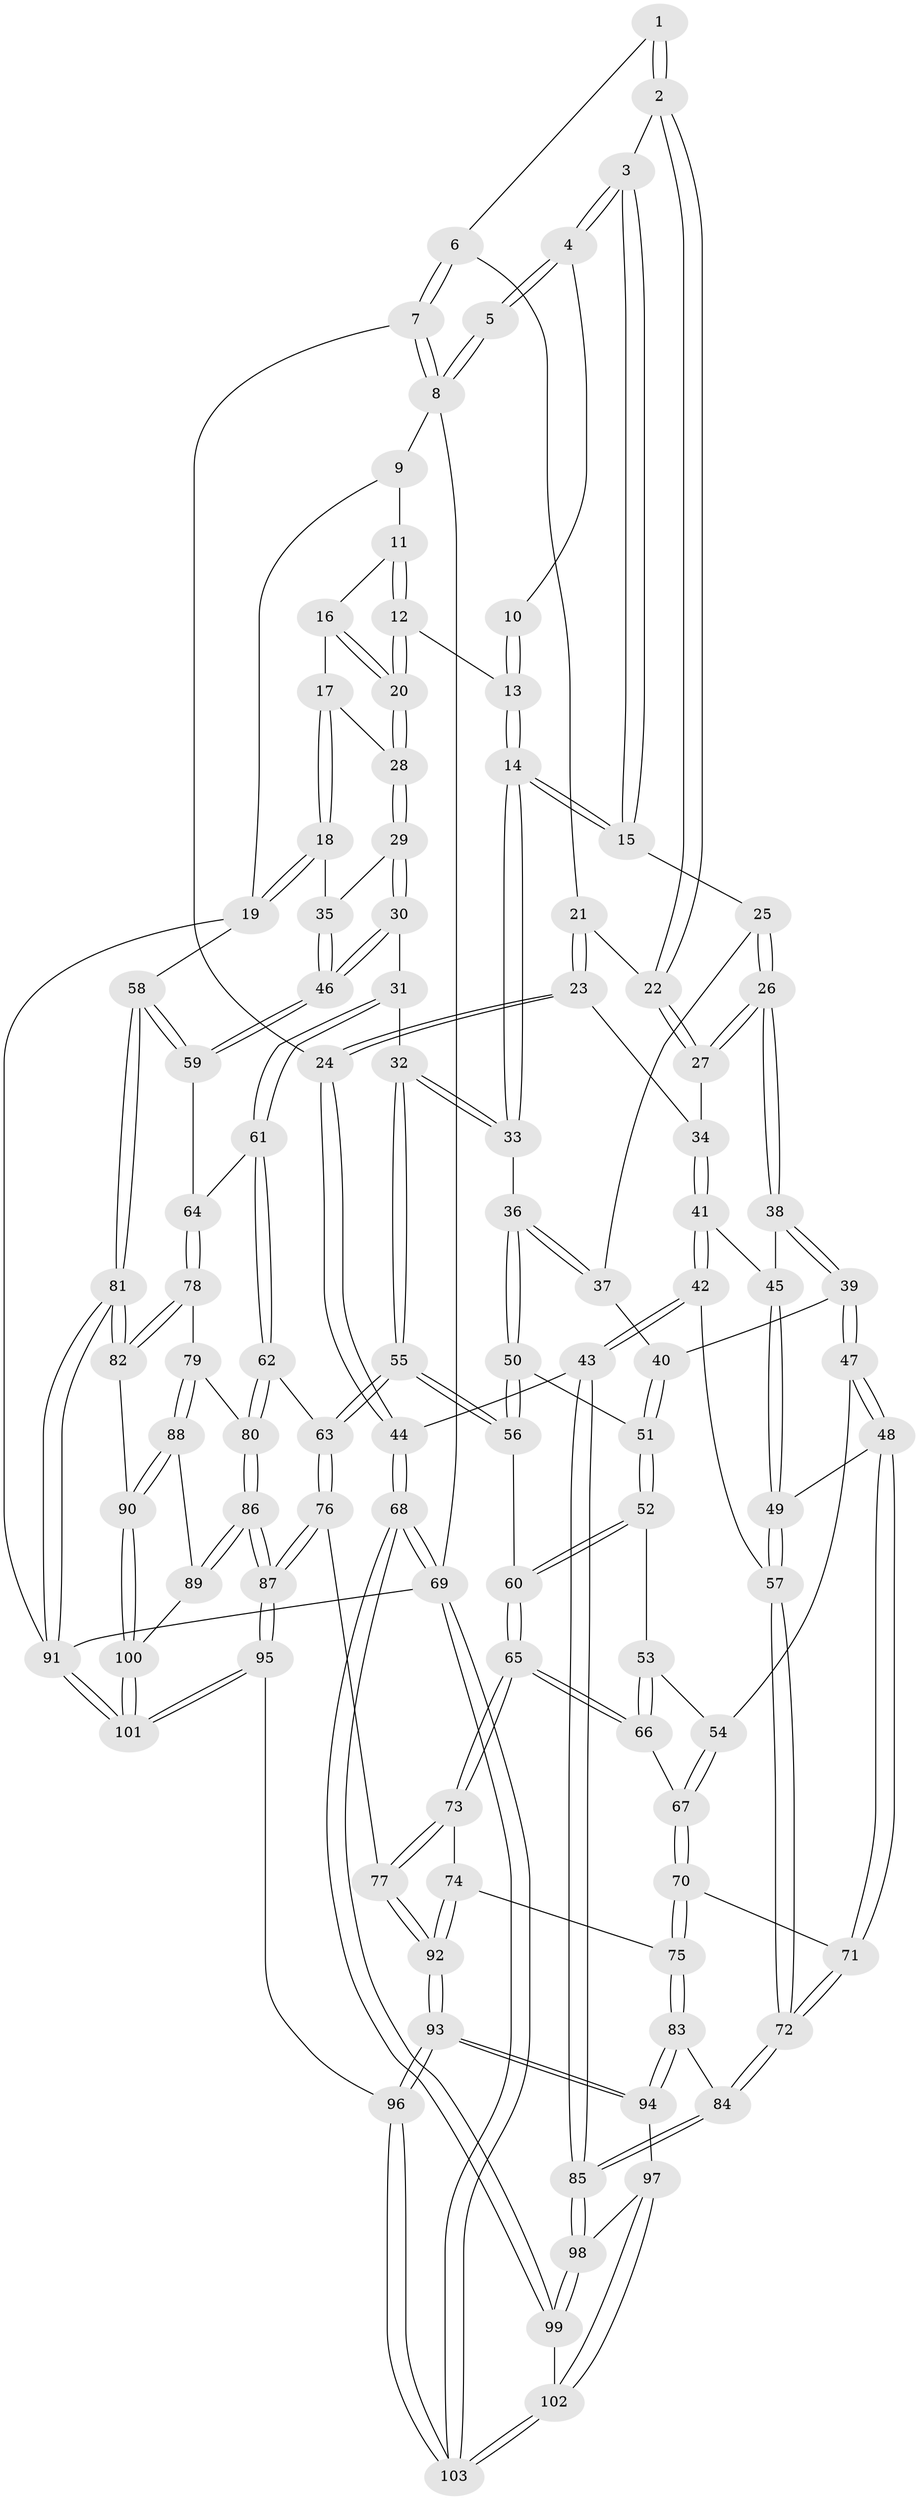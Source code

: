 // Generated by graph-tools (version 1.1) at 2025/03/03/09/25 03:03:27]
// undirected, 103 vertices, 254 edges
graph export_dot {
graph [start="1"]
  node [color=gray90,style=filled];
  1 [pos="+0+0"];
  2 [pos="+0.23023766394370798+0.13708464350455732"];
  3 [pos="+0.3751478382756349+0.06708928830946147"];
  4 [pos="+0.45009116764652446+0"];
  5 [pos="+0+0"];
  6 [pos="+0.09783888066224268+0.12316236772050752"];
  7 [pos="+0+0.13321684704738795"];
  8 [pos="+0+0"];
  9 [pos="+0.7856021502104482+0"];
  10 [pos="+0.5555969463513916+0"];
  11 [pos="+0.8593470519937829+0.042949866280040494"];
  12 [pos="+0.7563368184632007+0.1681767614206055"];
  13 [pos="+0.6736211521556753+0.15572316341417347"];
  14 [pos="+0.5782479229078714+0.2550143779327333"];
  15 [pos="+0.45114214136730096+0.21982841764306138"];
  16 [pos="+0.9379744802374684+0.09680143944713161"];
  17 [pos="+1+0.15119551493543565"];
  18 [pos="+1+0.19086159468977337"];
  19 [pos="+1+0.18968299307335074"];
  20 [pos="+0.8086301272568442+0.2420647251166544"];
  21 [pos="+0.1309908214685181+0.15218189478417804"];
  22 [pos="+0.2067563034979834+0.15648847505571975"];
  23 [pos="+0.02337538690429783+0.2755226913398902"];
  24 [pos="+0+0.2856206425559669"];
  25 [pos="+0.430810956043562+0.253267224236247"];
  26 [pos="+0.2477709093745876+0.334374444864523"];
  27 [pos="+0.22130046621921765+0.2999681128341674"];
  28 [pos="+0.8180434011546057+0.25911114985359357"];
  29 [pos="+0.8199726101600882+0.30339431853244403"];
  30 [pos="+0.7793220667270155+0.3984930045188603"];
  31 [pos="+0.7473673789989463+0.41285535380578936"];
  32 [pos="+0.7221494018707644+0.4144884974922315"];
  33 [pos="+0.623991607104328+0.3677503484574666"];
  34 [pos="+0.08459336514392655+0.32895164342409533"];
  35 [pos="+0.9904257838930552+0.3135028051457975"];
  36 [pos="+0.5509868866082621+0.4255472037532977"];
  37 [pos="+0.42588075066287256+0.31992278831101134"];
  38 [pos="+0.24823645139821227+0.3385899706121702"];
  39 [pos="+0.3261977699387322+0.415614503491967"];
  40 [pos="+0.40316779951712434+0.4074140127320358"];
  41 [pos="+0.09048386658911603+0.43929309176613024"];
  42 [pos="+0.015798608170292727+0.5546374165749562"];
  43 [pos="+0+0.5624271530464693"];
  44 [pos="+0+0.567934904194802"];
  45 [pos="+0.20079535406539487+0.4110731980020959"];
  46 [pos="+0.90523611945864+0.4618665034715044"];
  47 [pos="+0.2966717353167926+0.516957198460662"];
  48 [pos="+0.27740976247037646+0.5260327641370596"];
  49 [pos="+0.22567172700972615+0.4878336247073882"];
  50 [pos="+0.5419574417651076+0.435346395960402"];
  51 [pos="+0.4513109651182376+0.46121405136549526"];
  52 [pos="+0.4484982788458894+0.4709934772459676"];
  53 [pos="+0.36916094133704547+0.5336809473085761"];
  54 [pos="+0.32580309714536915+0.5266222020402888"];
  55 [pos="+0.6303381454648322+0.6030096043948313"];
  56 [pos="+0.5765460165971605+0.5841044107259573"];
  57 [pos="+0.02303859192508484+0.5571645088040764"];
  58 [pos="+1+0.5422594392286103"];
  59 [pos="+0.9799615604675801+0.5473285484228071"];
  60 [pos="+0.492656737040741+0.5999946323943817"];
  61 [pos="+0.7903822609953403+0.5874764563430341"];
  62 [pos="+0.7453670759895633+0.6739664065859203"];
  63 [pos="+0.6528733037832011+0.6417913507253185"];
  64 [pos="+0.9773237499223794+0.5499944677858327"];
  65 [pos="+0.4660567929999224+0.6262180944868787"];
  66 [pos="+0.3923075233390127+0.5782438391480529"];
  67 [pos="+0.3454541324762654+0.6210012586507012"];
  68 [pos="+0+0.8779040498921565"];
  69 [pos="+0+1"];
  70 [pos="+0.3253301413510568+0.6568642875347438"];
  71 [pos="+0.24073259973622438+0.6089506489926124"];
  72 [pos="+0.17147185171091128+0.6426316300991667"];
  73 [pos="+0.44213038115505937+0.7081688865515229"];
  74 [pos="+0.4128018858851284+0.7251491511193694"];
  75 [pos="+0.37160470784578004+0.7247076907533339"];
  76 [pos="+0.5768185695363371+0.7472396142639232"];
  77 [pos="+0.5525165793860438+0.7529131641396213"];
  78 [pos="+0.945084891957023+0.6121445477474313"];
  79 [pos="+0.8618869402976589+0.7111890537058574"];
  80 [pos="+0.7460826557220748+0.6749583473558397"];
  81 [pos="+1+0.8325877333833586"];
  82 [pos="+1+0.8124911677921419"];
  83 [pos="+0.31337314611662725+0.7693904713072054"];
  84 [pos="+0.18177126800963672+0.7214647292884313"];
  85 [pos="+0.11791391302674002+0.8317405957052715"];
  86 [pos="+0.7145912749949632+0.8599793332987343"];
  87 [pos="+0.7029862837889499+0.8771072503552665"];
  88 [pos="+0.8894030113242377+0.7736463231061802"];
  89 [pos="+0.7727741759271026+0.8388731129716415"];
  90 [pos="+0.9456476363640963+0.8199983807728002"];
  91 [pos="+1+1"];
  92 [pos="+0.47520384792467224+1"];
  93 [pos="+0.47388560624716414+1"];
  94 [pos="+0.2855003277954265+0.9115957598047226"];
  95 [pos="+0.658411134845813+1"];
  96 [pos="+0.4979306277163247+1"];
  97 [pos="+0.16264605527307843+0.8912937448962182"];
  98 [pos="+0.11670743711274593+0.8358068130771211"];
  99 [pos="+0+0.8746978085218666"];
  100 [pos="+0.9110061727616321+0.8834875969177827"];
  101 [pos="+0.7718980003288368+1"];
  102 [pos="+0.12324269065898881+0.9887126005456904"];
  103 [pos="+0.09756030944323583+1"];
  1 -- 2;
  1 -- 2;
  1 -- 6;
  2 -- 3;
  2 -- 22;
  2 -- 22;
  3 -- 4;
  3 -- 4;
  3 -- 15;
  3 -- 15;
  4 -- 5;
  4 -- 5;
  4 -- 10;
  5 -- 8;
  5 -- 8;
  6 -- 7;
  6 -- 7;
  6 -- 21;
  7 -- 8;
  7 -- 8;
  7 -- 24;
  8 -- 9;
  8 -- 69;
  9 -- 11;
  9 -- 19;
  10 -- 13;
  10 -- 13;
  11 -- 12;
  11 -- 12;
  11 -- 16;
  12 -- 13;
  12 -- 20;
  12 -- 20;
  13 -- 14;
  13 -- 14;
  14 -- 15;
  14 -- 15;
  14 -- 33;
  14 -- 33;
  15 -- 25;
  16 -- 17;
  16 -- 20;
  16 -- 20;
  17 -- 18;
  17 -- 18;
  17 -- 28;
  18 -- 19;
  18 -- 19;
  18 -- 35;
  19 -- 58;
  19 -- 91;
  20 -- 28;
  20 -- 28;
  21 -- 22;
  21 -- 23;
  21 -- 23;
  22 -- 27;
  22 -- 27;
  23 -- 24;
  23 -- 24;
  23 -- 34;
  24 -- 44;
  24 -- 44;
  25 -- 26;
  25 -- 26;
  25 -- 37;
  26 -- 27;
  26 -- 27;
  26 -- 38;
  26 -- 38;
  27 -- 34;
  28 -- 29;
  28 -- 29;
  29 -- 30;
  29 -- 30;
  29 -- 35;
  30 -- 31;
  30 -- 46;
  30 -- 46;
  31 -- 32;
  31 -- 61;
  31 -- 61;
  32 -- 33;
  32 -- 33;
  32 -- 55;
  32 -- 55;
  33 -- 36;
  34 -- 41;
  34 -- 41;
  35 -- 46;
  35 -- 46;
  36 -- 37;
  36 -- 37;
  36 -- 50;
  36 -- 50;
  37 -- 40;
  38 -- 39;
  38 -- 39;
  38 -- 45;
  39 -- 40;
  39 -- 47;
  39 -- 47;
  40 -- 51;
  40 -- 51;
  41 -- 42;
  41 -- 42;
  41 -- 45;
  42 -- 43;
  42 -- 43;
  42 -- 57;
  43 -- 44;
  43 -- 85;
  43 -- 85;
  44 -- 68;
  44 -- 68;
  45 -- 49;
  45 -- 49;
  46 -- 59;
  46 -- 59;
  47 -- 48;
  47 -- 48;
  47 -- 54;
  48 -- 49;
  48 -- 71;
  48 -- 71;
  49 -- 57;
  49 -- 57;
  50 -- 51;
  50 -- 56;
  50 -- 56;
  51 -- 52;
  51 -- 52;
  52 -- 53;
  52 -- 60;
  52 -- 60;
  53 -- 54;
  53 -- 66;
  53 -- 66;
  54 -- 67;
  54 -- 67;
  55 -- 56;
  55 -- 56;
  55 -- 63;
  55 -- 63;
  56 -- 60;
  57 -- 72;
  57 -- 72;
  58 -- 59;
  58 -- 59;
  58 -- 81;
  58 -- 81;
  59 -- 64;
  60 -- 65;
  60 -- 65;
  61 -- 62;
  61 -- 62;
  61 -- 64;
  62 -- 63;
  62 -- 80;
  62 -- 80;
  63 -- 76;
  63 -- 76;
  64 -- 78;
  64 -- 78;
  65 -- 66;
  65 -- 66;
  65 -- 73;
  65 -- 73;
  66 -- 67;
  67 -- 70;
  67 -- 70;
  68 -- 69;
  68 -- 69;
  68 -- 99;
  68 -- 99;
  69 -- 103;
  69 -- 103;
  69 -- 91;
  70 -- 71;
  70 -- 75;
  70 -- 75;
  71 -- 72;
  71 -- 72;
  72 -- 84;
  72 -- 84;
  73 -- 74;
  73 -- 77;
  73 -- 77;
  74 -- 75;
  74 -- 92;
  74 -- 92;
  75 -- 83;
  75 -- 83;
  76 -- 77;
  76 -- 87;
  76 -- 87;
  77 -- 92;
  77 -- 92;
  78 -- 79;
  78 -- 82;
  78 -- 82;
  79 -- 80;
  79 -- 88;
  79 -- 88;
  80 -- 86;
  80 -- 86;
  81 -- 82;
  81 -- 82;
  81 -- 91;
  81 -- 91;
  82 -- 90;
  83 -- 84;
  83 -- 94;
  83 -- 94;
  84 -- 85;
  84 -- 85;
  85 -- 98;
  85 -- 98;
  86 -- 87;
  86 -- 87;
  86 -- 89;
  86 -- 89;
  87 -- 95;
  87 -- 95;
  88 -- 89;
  88 -- 90;
  88 -- 90;
  89 -- 100;
  90 -- 100;
  90 -- 100;
  91 -- 101;
  91 -- 101;
  92 -- 93;
  92 -- 93;
  93 -- 94;
  93 -- 94;
  93 -- 96;
  93 -- 96;
  94 -- 97;
  95 -- 96;
  95 -- 101;
  95 -- 101;
  96 -- 103;
  96 -- 103;
  97 -- 98;
  97 -- 102;
  97 -- 102;
  98 -- 99;
  98 -- 99;
  99 -- 102;
  100 -- 101;
  100 -- 101;
  102 -- 103;
  102 -- 103;
}
